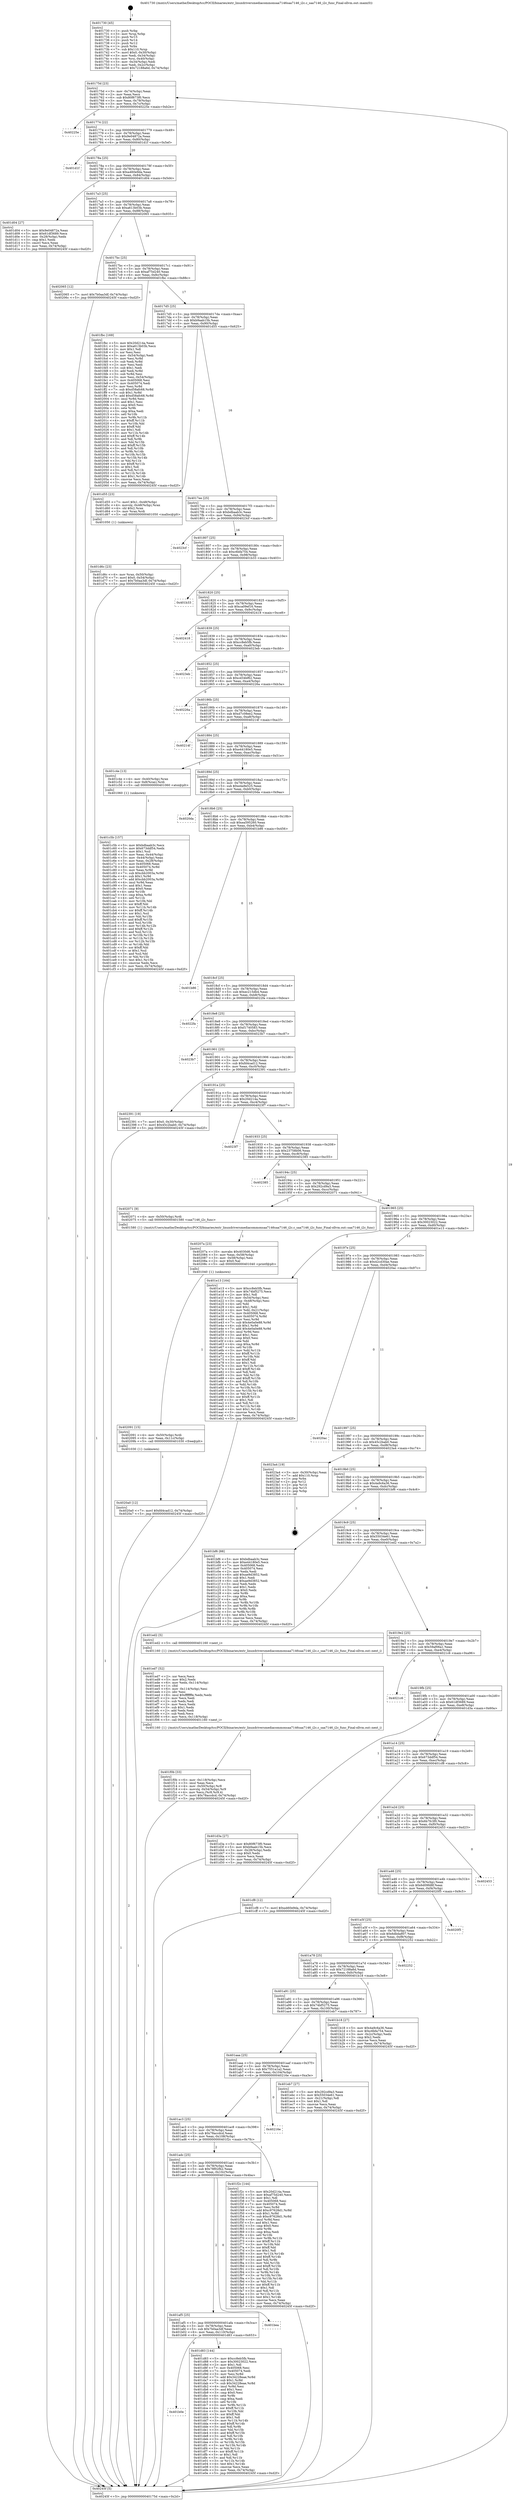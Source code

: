 digraph "0x401730" {
  label = "0x401730 (/mnt/c/Users/mathe/Desktop/tcc/POCII/binaries/extr_linuxdriversmediacommonsaa7146saa7146_i2c.c_saa7146_i2c_func_Final-ollvm.out::main(0))"
  labelloc = "t"
  node[shape=record]

  Entry [label="",width=0.3,height=0.3,shape=circle,fillcolor=black,style=filled]
  "0x40175d" [label="{
     0x40175d [23]\l
     | [instrs]\l
     &nbsp;&nbsp;0x40175d \<+3\>: mov -0x74(%rbp),%eax\l
     &nbsp;&nbsp;0x401760 \<+2\>: mov %eax,%ecx\l
     &nbsp;&nbsp;0x401762 \<+6\>: sub $0x80f673f0,%ecx\l
     &nbsp;&nbsp;0x401768 \<+3\>: mov %eax,-0x78(%rbp)\l
     &nbsp;&nbsp;0x40176b \<+3\>: mov %ecx,-0x7c(%rbp)\l
     &nbsp;&nbsp;0x40176e \<+6\>: je 000000000040225e \<main+0xb2e\>\l
  }"]
  "0x40225e" [label="{
     0x40225e\l
  }", style=dashed]
  "0x401774" [label="{
     0x401774 [22]\l
     | [instrs]\l
     &nbsp;&nbsp;0x401774 \<+5\>: jmp 0000000000401779 \<main+0x49\>\l
     &nbsp;&nbsp;0x401779 \<+3\>: mov -0x78(%rbp),%eax\l
     &nbsp;&nbsp;0x40177c \<+5\>: sub $0x9e04872a,%eax\l
     &nbsp;&nbsp;0x401781 \<+3\>: mov %eax,-0x80(%rbp)\l
     &nbsp;&nbsp;0x401784 \<+6\>: je 0000000000401d1f \<main+0x5ef\>\l
  }"]
  Exit [label="",width=0.3,height=0.3,shape=circle,fillcolor=black,style=filled,peripheries=2]
  "0x401d1f" [label="{
     0x401d1f\l
  }", style=dashed]
  "0x40178a" [label="{
     0x40178a [25]\l
     | [instrs]\l
     &nbsp;&nbsp;0x40178a \<+5\>: jmp 000000000040178f \<main+0x5f\>\l
     &nbsp;&nbsp;0x40178f \<+3\>: mov -0x78(%rbp),%eax\l
     &nbsp;&nbsp;0x401792 \<+5\>: sub $0xa460e9da,%eax\l
     &nbsp;&nbsp;0x401797 \<+6\>: mov %eax,-0x84(%rbp)\l
     &nbsp;&nbsp;0x40179d \<+6\>: je 0000000000401d04 \<main+0x5d4\>\l
  }"]
  "0x4020a0" [label="{
     0x4020a0 [12]\l
     | [instrs]\l
     &nbsp;&nbsp;0x4020a0 \<+7\>: movl $0xfd4cad12,-0x74(%rbp)\l
     &nbsp;&nbsp;0x4020a7 \<+5\>: jmp 000000000040245f \<main+0xd2f\>\l
  }"]
  "0x401d04" [label="{
     0x401d04 [27]\l
     | [instrs]\l
     &nbsp;&nbsp;0x401d04 \<+5\>: mov $0x9e04872a,%eax\l
     &nbsp;&nbsp;0x401d09 \<+5\>: mov $0x61df3689,%ecx\l
     &nbsp;&nbsp;0x401d0e \<+3\>: mov -0x28(%rbp),%edx\l
     &nbsp;&nbsp;0x401d11 \<+3\>: cmp $0x1,%edx\l
     &nbsp;&nbsp;0x401d14 \<+3\>: cmovl %ecx,%eax\l
     &nbsp;&nbsp;0x401d17 \<+3\>: mov %eax,-0x74(%rbp)\l
     &nbsp;&nbsp;0x401d1a \<+5\>: jmp 000000000040245f \<main+0xd2f\>\l
  }"]
  "0x4017a3" [label="{
     0x4017a3 [25]\l
     | [instrs]\l
     &nbsp;&nbsp;0x4017a3 \<+5\>: jmp 00000000004017a8 \<main+0x78\>\l
     &nbsp;&nbsp;0x4017a8 \<+3\>: mov -0x78(%rbp),%eax\l
     &nbsp;&nbsp;0x4017ab \<+5\>: sub $0xa613b03b,%eax\l
     &nbsp;&nbsp;0x4017b0 \<+6\>: mov %eax,-0x88(%rbp)\l
     &nbsp;&nbsp;0x4017b6 \<+6\>: je 0000000000402065 \<main+0x935\>\l
  }"]
  "0x402091" [label="{
     0x402091 [15]\l
     | [instrs]\l
     &nbsp;&nbsp;0x402091 \<+4\>: mov -0x50(%rbp),%rdi\l
     &nbsp;&nbsp;0x402095 \<+6\>: mov %eax,-0x11c(%rbp)\l
     &nbsp;&nbsp;0x40209b \<+5\>: call 0000000000401030 \<free@plt\>\l
     | [calls]\l
     &nbsp;&nbsp;0x401030 \{1\} (unknown)\l
  }"]
  "0x402065" [label="{
     0x402065 [12]\l
     | [instrs]\l
     &nbsp;&nbsp;0x402065 \<+7\>: movl $0x7b0aa3df,-0x74(%rbp)\l
     &nbsp;&nbsp;0x40206c \<+5\>: jmp 000000000040245f \<main+0xd2f\>\l
  }"]
  "0x4017bc" [label="{
     0x4017bc [25]\l
     | [instrs]\l
     &nbsp;&nbsp;0x4017bc \<+5\>: jmp 00000000004017c1 \<main+0x91\>\l
     &nbsp;&nbsp;0x4017c1 \<+3\>: mov -0x78(%rbp),%eax\l
     &nbsp;&nbsp;0x4017c4 \<+5\>: sub $0xaf75d240,%eax\l
     &nbsp;&nbsp;0x4017c9 \<+6\>: mov %eax,-0x8c(%rbp)\l
     &nbsp;&nbsp;0x4017cf \<+6\>: je 0000000000401fbc \<main+0x88c\>\l
  }"]
  "0x40207a" [label="{
     0x40207a [23]\l
     | [instrs]\l
     &nbsp;&nbsp;0x40207a \<+10\>: movabs $0x4030d6,%rdi\l
     &nbsp;&nbsp;0x402084 \<+3\>: mov %eax,-0x58(%rbp)\l
     &nbsp;&nbsp;0x402087 \<+3\>: mov -0x58(%rbp),%esi\l
     &nbsp;&nbsp;0x40208a \<+2\>: mov $0x0,%al\l
     &nbsp;&nbsp;0x40208c \<+5\>: call 0000000000401040 \<printf@plt\>\l
     | [calls]\l
     &nbsp;&nbsp;0x401040 \{1\} (unknown)\l
  }"]
  "0x401fbc" [label="{
     0x401fbc [169]\l
     | [instrs]\l
     &nbsp;&nbsp;0x401fbc \<+5\>: mov $0x20d214a,%eax\l
     &nbsp;&nbsp;0x401fc1 \<+5\>: mov $0xa613b03b,%ecx\l
     &nbsp;&nbsp;0x401fc6 \<+2\>: mov $0x1,%dl\l
     &nbsp;&nbsp;0x401fc8 \<+2\>: xor %esi,%esi\l
     &nbsp;&nbsp;0x401fca \<+3\>: mov -0x54(%rbp),%edi\l
     &nbsp;&nbsp;0x401fcd \<+3\>: mov %esi,%r8d\l
     &nbsp;&nbsp;0x401fd0 \<+3\>: sub %edi,%r8d\l
     &nbsp;&nbsp;0x401fd3 \<+2\>: mov %esi,%edi\l
     &nbsp;&nbsp;0x401fd5 \<+3\>: sub $0x1,%edi\l
     &nbsp;&nbsp;0x401fd8 \<+3\>: add %edi,%r8d\l
     &nbsp;&nbsp;0x401fdb \<+3\>: sub %r8d,%esi\l
     &nbsp;&nbsp;0x401fde \<+3\>: mov %esi,-0x54(%rbp)\l
     &nbsp;&nbsp;0x401fe1 \<+7\>: mov 0x405068,%esi\l
     &nbsp;&nbsp;0x401fe8 \<+7\>: mov 0x405074,%edi\l
     &nbsp;&nbsp;0x401fef \<+3\>: mov %esi,%r8d\l
     &nbsp;&nbsp;0x401ff2 \<+7\>: sub $0xd58afc68,%r8d\l
     &nbsp;&nbsp;0x401ff9 \<+4\>: sub $0x1,%r8d\l
     &nbsp;&nbsp;0x401ffd \<+7\>: add $0xd58afc68,%r8d\l
     &nbsp;&nbsp;0x402004 \<+4\>: imul %r8d,%esi\l
     &nbsp;&nbsp;0x402008 \<+3\>: and $0x1,%esi\l
     &nbsp;&nbsp;0x40200b \<+3\>: cmp $0x0,%esi\l
     &nbsp;&nbsp;0x40200e \<+4\>: sete %r9b\l
     &nbsp;&nbsp;0x402012 \<+3\>: cmp $0xa,%edi\l
     &nbsp;&nbsp;0x402015 \<+4\>: setl %r10b\l
     &nbsp;&nbsp;0x402019 \<+3\>: mov %r9b,%r11b\l
     &nbsp;&nbsp;0x40201c \<+4\>: xor $0xff,%r11b\l
     &nbsp;&nbsp;0x402020 \<+3\>: mov %r10b,%bl\l
     &nbsp;&nbsp;0x402023 \<+3\>: xor $0xff,%bl\l
     &nbsp;&nbsp;0x402026 \<+3\>: xor $0x1,%dl\l
     &nbsp;&nbsp;0x402029 \<+3\>: mov %r11b,%r14b\l
     &nbsp;&nbsp;0x40202c \<+4\>: and $0xff,%r14b\l
     &nbsp;&nbsp;0x402030 \<+3\>: and %dl,%r9b\l
     &nbsp;&nbsp;0x402033 \<+3\>: mov %bl,%r15b\l
     &nbsp;&nbsp;0x402036 \<+4\>: and $0xff,%r15b\l
     &nbsp;&nbsp;0x40203a \<+3\>: and %dl,%r10b\l
     &nbsp;&nbsp;0x40203d \<+3\>: or %r9b,%r14b\l
     &nbsp;&nbsp;0x402040 \<+3\>: or %r10b,%r15b\l
     &nbsp;&nbsp;0x402043 \<+3\>: xor %r15b,%r14b\l
     &nbsp;&nbsp;0x402046 \<+3\>: or %bl,%r11b\l
     &nbsp;&nbsp;0x402049 \<+4\>: xor $0xff,%r11b\l
     &nbsp;&nbsp;0x40204d \<+3\>: or $0x1,%dl\l
     &nbsp;&nbsp;0x402050 \<+3\>: and %dl,%r11b\l
     &nbsp;&nbsp;0x402053 \<+3\>: or %r11b,%r14b\l
     &nbsp;&nbsp;0x402056 \<+4\>: test $0x1,%r14b\l
     &nbsp;&nbsp;0x40205a \<+3\>: cmovne %ecx,%eax\l
     &nbsp;&nbsp;0x40205d \<+3\>: mov %eax,-0x74(%rbp)\l
     &nbsp;&nbsp;0x402060 \<+5\>: jmp 000000000040245f \<main+0xd2f\>\l
  }"]
  "0x4017d5" [label="{
     0x4017d5 [25]\l
     | [instrs]\l
     &nbsp;&nbsp;0x4017d5 \<+5\>: jmp 00000000004017da \<main+0xaa\>\l
     &nbsp;&nbsp;0x4017da \<+3\>: mov -0x78(%rbp),%eax\l
     &nbsp;&nbsp;0x4017dd \<+5\>: sub $0xb9aab15b,%eax\l
     &nbsp;&nbsp;0x4017e2 \<+6\>: mov %eax,-0x90(%rbp)\l
     &nbsp;&nbsp;0x4017e8 \<+6\>: je 0000000000401d55 \<main+0x625\>\l
  }"]
  "0x401f0b" [label="{
     0x401f0b [33]\l
     | [instrs]\l
     &nbsp;&nbsp;0x401f0b \<+6\>: mov -0x118(%rbp),%ecx\l
     &nbsp;&nbsp;0x401f11 \<+3\>: imul %eax,%ecx\l
     &nbsp;&nbsp;0x401f14 \<+4\>: mov -0x50(%rbp),%r8\l
     &nbsp;&nbsp;0x401f18 \<+4\>: movslq -0x54(%rbp),%r9\l
     &nbsp;&nbsp;0x401f1c \<+4\>: mov %ecx,(%r8,%r9,4)\l
     &nbsp;&nbsp;0x401f20 \<+7\>: movl $0x78accdcd,-0x74(%rbp)\l
     &nbsp;&nbsp;0x401f27 \<+5\>: jmp 000000000040245f \<main+0xd2f\>\l
  }"]
  "0x401d55" [label="{
     0x401d55 [23]\l
     | [instrs]\l
     &nbsp;&nbsp;0x401d55 \<+7\>: movl $0x1,-0x48(%rbp)\l
     &nbsp;&nbsp;0x401d5c \<+4\>: movslq -0x48(%rbp),%rax\l
     &nbsp;&nbsp;0x401d60 \<+4\>: shl $0x2,%rax\l
     &nbsp;&nbsp;0x401d64 \<+3\>: mov %rax,%rdi\l
     &nbsp;&nbsp;0x401d67 \<+5\>: call 0000000000401050 \<malloc@plt\>\l
     | [calls]\l
     &nbsp;&nbsp;0x401050 \{1\} (unknown)\l
  }"]
  "0x4017ee" [label="{
     0x4017ee [25]\l
     | [instrs]\l
     &nbsp;&nbsp;0x4017ee \<+5\>: jmp 00000000004017f3 \<main+0xc3\>\l
     &nbsp;&nbsp;0x4017f3 \<+3\>: mov -0x78(%rbp),%eax\l
     &nbsp;&nbsp;0x4017f6 \<+5\>: sub $0xbdbaab3c,%eax\l
     &nbsp;&nbsp;0x4017fb \<+6\>: mov %eax,-0x94(%rbp)\l
     &nbsp;&nbsp;0x401801 \<+6\>: je 00000000004023cf \<main+0xc9f\>\l
  }"]
  "0x401ed7" [label="{
     0x401ed7 [52]\l
     | [instrs]\l
     &nbsp;&nbsp;0x401ed7 \<+2\>: xor %ecx,%ecx\l
     &nbsp;&nbsp;0x401ed9 \<+5\>: mov $0x2,%edx\l
     &nbsp;&nbsp;0x401ede \<+6\>: mov %edx,-0x114(%rbp)\l
     &nbsp;&nbsp;0x401ee4 \<+1\>: cltd\l
     &nbsp;&nbsp;0x401ee5 \<+6\>: mov -0x114(%rbp),%esi\l
     &nbsp;&nbsp;0x401eeb \<+2\>: idiv %esi\l
     &nbsp;&nbsp;0x401eed \<+6\>: imul $0xfffffffe,%edx,%edx\l
     &nbsp;&nbsp;0x401ef3 \<+2\>: mov %ecx,%edi\l
     &nbsp;&nbsp;0x401ef5 \<+2\>: sub %edx,%edi\l
     &nbsp;&nbsp;0x401ef7 \<+2\>: mov %ecx,%edx\l
     &nbsp;&nbsp;0x401ef9 \<+3\>: sub $0x1,%edx\l
     &nbsp;&nbsp;0x401efc \<+2\>: add %edx,%edi\l
     &nbsp;&nbsp;0x401efe \<+2\>: sub %edi,%ecx\l
     &nbsp;&nbsp;0x401f00 \<+6\>: mov %ecx,-0x118(%rbp)\l
     &nbsp;&nbsp;0x401f06 \<+5\>: call 0000000000401160 \<next_i\>\l
     | [calls]\l
     &nbsp;&nbsp;0x401160 \{1\} (/mnt/c/Users/mathe/Desktop/tcc/POCII/binaries/extr_linuxdriversmediacommonsaa7146saa7146_i2c.c_saa7146_i2c_func_Final-ollvm.out::next_i)\l
  }"]
  "0x4023cf" [label="{
     0x4023cf\l
  }", style=dashed]
  "0x401807" [label="{
     0x401807 [25]\l
     | [instrs]\l
     &nbsp;&nbsp;0x401807 \<+5\>: jmp 000000000040180c \<main+0xdc\>\l
     &nbsp;&nbsp;0x40180c \<+3\>: mov -0x78(%rbp),%eax\l
     &nbsp;&nbsp;0x40180f \<+5\>: sub $0xc6bfa754,%eax\l
     &nbsp;&nbsp;0x401814 \<+6\>: mov %eax,-0x98(%rbp)\l
     &nbsp;&nbsp;0x40181a \<+6\>: je 0000000000401b33 \<main+0x403\>\l
  }"]
  "0x401b0e" [label="{
     0x401b0e\l
  }", style=dashed]
  "0x401b33" [label="{
     0x401b33\l
  }", style=dashed]
  "0x401820" [label="{
     0x401820 [25]\l
     | [instrs]\l
     &nbsp;&nbsp;0x401820 \<+5\>: jmp 0000000000401825 \<main+0xf5\>\l
     &nbsp;&nbsp;0x401825 \<+3\>: mov -0x78(%rbp),%eax\l
     &nbsp;&nbsp;0x401828 \<+5\>: sub $0xca09ef16,%eax\l
     &nbsp;&nbsp;0x40182d \<+6\>: mov %eax,-0x9c(%rbp)\l
     &nbsp;&nbsp;0x401833 \<+6\>: je 0000000000402418 \<main+0xce8\>\l
  }"]
  "0x401d83" [label="{
     0x401d83 [144]\l
     | [instrs]\l
     &nbsp;&nbsp;0x401d83 \<+5\>: mov $0xcc8eb5fb,%eax\l
     &nbsp;&nbsp;0x401d88 \<+5\>: mov $0x30023022,%ecx\l
     &nbsp;&nbsp;0x401d8d \<+2\>: mov $0x1,%dl\l
     &nbsp;&nbsp;0x401d8f \<+7\>: mov 0x405068,%esi\l
     &nbsp;&nbsp;0x401d96 \<+7\>: mov 0x405074,%edi\l
     &nbsp;&nbsp;0x401d9d \<+3\>: mov %esi,%r8d\l
     &nbsp;&nbsp;0x401da0 \<+7\>: add $0x34228eae,%r8d\l
     &nbsp;&nbsp;0x401da7 \<+4\>: sub $0x1,%r8d\l
     &nbsp;&nbsp;0x401dab \<+7\>: sub $0x34228eae,%r8d\l
     &nbsp;&nbsp;0x401db2 \<+4\>: imul %r8d,%esi\l
     &nbsp;&nbsp;0x401db6 \<+3\>: and $0x1,%esi\l
     &nbsp;&nbsp;0x401db9 \<+3\>: cmp $0x0,%esi\l
     &nbsp;&nbsp;0x401dbc \<+4\>: sete %r9b\l
     &nbsp;&nbsp;0x401dc0 \<+3\>: cmp $0xa,%edi\l
     &nbsp;&nbsp;0x401dc3 \<+4\>: setl %r10b\l
     &nbsp;&nbsp;0x401dc7 \<+3\>: mov %r9b,%r11b\l
     &nbsp;&nbsp;0x401dca \<+4\>: xor $0xff,%r11b\l
     &nbsp;&nbsp;0x401dce \<+3\>: mov %r10b,%bl\l
     &nbsp;&nbsp;0x401dd1 \<+3\>: xor $0xff,%bl\l
     &nbsp;&nbsp;0x401dd4 \<+3\>: xor $0x1,%dl\l
     &nbsp;&nbsp;0x401dd7 \<+3\>: mov %r11b,%r14b\l
     &nbsp;&nbsp;0x401dda \<+4\>: and $0xff,%r14b\l
     &nbsp;&nbsp;0x401dde \<+3\>: and %dl,%r9b\l
     &nbsp;&nbsp;0x401de1 \<+3\>: mov %bl,%r15b\l
     &nbsp;&nbsp;0x401de4 \<+4\>: and $0xff,%r15b\l
     &nbsp;&nbsp;0x401de8 \<+3\>: and %dl,%r10b\l
     &nbsp;&nbsp;0x401deb \<+3\>: or %r9b,%r14b\l
     &nbsp;&nbsp;0x401dee \<+3\>: or %r10b,%r15b\l
     &nbsp;&nbsp;0x401df1 \<+3\>: xor %r15b,%r14b\l
     &nbsp;&nbsp;0x401df4 \<+3\>: or %bl,%r11b\l
     &nbsp;&nbsp;0x401df7 \<+4\>: xor $0xff,%r11b\l
     &nbsp;&nbsp;0x401dfb \<+3\>: or $0x1,%dl\l
     &nbsp;&nbsp;0x401dfe \<+3\>: and %dl,%r11b\l
     &nbsp;&nbsp;0x401e01 \<+3\>: or %r11b,%r14b\l
     &nbsp;&nbsp;0x401e04 \<+4\>: test $0x1,%r14b\l
     &nbsp;&nbsp;0x401e08 \<+3\>: cmovne %ecx,%eax\l
     &nbsp;&nbsp;0x401e0b \<+3\>: mov %eax,-0x74(%rbp)\l
     &nbsp;&nbsp;0x401e0e \<+5\>: jmp 000000000040245f \<main+0xd2f\>\l
  }"]
  "0x402418" [label="{
     0x402418\l
  }", style=dashed]
  "0x401839" [label="{
     0x401839 [25]\l
     | [instrs]\l
     &nbsp;&nbsp;0x401839 \<+5\>: jmp 000000000040183e \<main+0x10e\>\l
     &nbsp;&nbsp;0x40183e \<+3\>: mov -0x78(%rbp),%eax\l
     &nbsp;&nbsp;0x401841 \<+5\>: sub $0xcc8eb5fb,%eax\l
     &nbsp;&nbsp;0x401846 \<+6\>: mov %eax,-0xa0(%rbp)\l
     &nbsp;&nbsp;0x40184c \<+6\>: je 00000000004023eb \<main+0xcbb\>\l
  }"]
  "0x401af5" [label="{
     0x401af5 [25]\l
     | [instrs]\l
     &nbsp;&nbsp;0x401af5 \<+5\>: jmp 0000000000401afa \<main+0x3ca\>\l
     &nbsp;&nbsp;0x401afa \<+3\>: mov -0x78(%rbp),%eax\l
     &nbsp;&nbsp;0x401afd \<+5\>: sub $0x7b0aa3df,%eax\l
     &nbsp;&nbsp;0x401b02 \<+6\>: mov %eax,-0x110(%rbp)\l
     &nbsp;&nbsp;0x401b08 \<+6\>: je 0000000000401d83 \<main+0x653\>\l
  }"]
  "0x4023eb" [label="{
     0x4023eb\l
  }", style=dashed]
  "0x401852" [label="{
     0x401852 [25]\l
     | [instrs]\l
     &nbsp;&nbsp;0x401852 \<+5\>: jmp 0000000000401857 \<main+0x127\>\l
     &nbsp;&nbsp;0x401857 \<+3\>: mov -0x78(%rbp),%eax\l
     &nbsp;&nbsp;0x40185a \<+5\>: sub $0xcd34bf62,%eax\l
     &nbsp;&nbsp;0x40185f \<+6\>: mov %eax,-0xa4(%rbp)\l
     &nbsp;&nbsp;0x401865 \<+6\>: je 000000000040226a \<main+0xb3a\>\l
  }"]
  "0x401bea" [label="{
     0x401bea\l
  }", style=dashed]
  "0x40226a" [label="{
     0x40226a\l
  }", style=dashed]
  "0x40186b" [label="{
     0x40186b [25]\l
     | [instrs]\l
     &nbsp;&nbsp;0x40186b \<+5\>: jmp 0000000000401870 \<main+0x140\>\l
     &nbsp;&nbsp;0x401870 \<+3\>: mov -0x78(%rbp),%eax\l
     &nbsp;&nbsp;0x401873 \<+5\>: sub $0xd7c08ee2,%eax\l
     &nbsp;&nbsp;0x401878 \<+6\>: mov %eax,-0xa8(%rbp)\l
     &nbsp;&nbsp;0x40187e \<+6\>: je 000000000040214f \<main+0xa1f\>\l
  }"]
  "0x401adc" [label="{
     0x401adc [25]\l
     | [instrs]\l
     &nbsp;&nbsp;0x401adc \<+5\>: jmp 0000000000401ae1 \<main+0x3b1\>\l
     &nbsp;&nbsp;0x401ae1 \<+3\>: mov -0x78(%rbp),%eax\l
     &nbsp;&nbsp;0x401ae4 \<+5\>: sub $0x78f02fb2,%eax\l
     &nbsp;&nbsp;0x401ae9 \<+6\>: mov %eax,-0x10c(%rbp)\l
     &nbsp;&nbsp;0x401aef \<+6\>: je 0000000000401bea \<main+0x4ba\>\l
  }"]
  "0x40214f" [label="{
     0x40214f\l
  }", style=dashed]
  "0x401884" [label="{
     0x401884 [25]\l
     | [instrs]\l
     &nbsp;&nbsp;0x401884 \<+5\>: jmp 0000000000401889 \<main+0x159\>\l
     &nbsp;&nbsp;0x401889 \<+3\>: mov -0x78(%rbp),%eax\l
     &nbsp;&nbsp;0x40188c \<+5\>: sub $0xe44180e5,%eax\l
     &nbsp;&nbsp;0x401891 \<+6\>: mov %eax,-0xac(%rbp)\l
     &nbsp;&nbsp;0x401897 \<+6\>: je 0000000000401c4e \<main+0x51e\>\l
  }"]
  "0x401f2c" [label="{
     0x401f2c [144]\l
     | [instrs]\l
     &nbsp;&nbsp;0x401f2c \<+5\>: mov $0x20d214a,%eax\l
     &nbsp;&nbsp;0x401f31 \<+5\>: mov $0xaf75d240,%ecx\l
     &nbsp;&nbsp;0x401f36 \<+2\>: mov $0x1,%dl\l
     &nbsp;&nbsp;0x401f38 \<+7\>: mov 0x405068,%esi\l
     &nbsp;&nbsp;0x401f3f \<+7\>: mov 0x405074,%edi\l
     &nbsp;&nbsp;0x401f46 \<+3\>: mov %esi,%r8d\l
     &nbsp;&nbsp;0x401f49 \<+7\>: add $0xc97628d1,%r8d\l
     &nbsp;&nbsp;0x401f50 \<+4\>: sub $0x1,%r8d\l
     &nbsp;&nbsp;0x401f54 \<+7\>: sub $0xc97628d1,%r8d\l
     &nbsp;&nbsp;0x401f5b \<+4\>: imul %r8d,%esi\l
     &nbsp;&nbsp;0x401f5f \<+3\>: and $0x1,%esi\l
     &nbsp;&nbsp;0x401f62 \<+3\>: cmp $0x0,%esi\l
     &nbsp;&nbsp;0x401f65 \<+4\>: sete %r9b\l
     &nbsp;&nbsp;0x401f69 \<+3\>: cmp $0xa,%edi\l
     &nbsp;&nbsp;0x401f6c \<+4\>: setl %r10b\l
     &nbsp;&nbsp;0x401f70 \<+3\>: mov %r9b,%r11b\l
     &nbsp;&nbsp;0x401f73 \<+4\>: xor $0xff,%r11b\l
     &nbsp;&nbsp;0x401f77 \<+3\>: mov %r10b,%bl\l
     &nbsp;&nbsp;0x401f7a \<+3\>: xor $0xff,%bl\l
     &nbsp;&nbsp;0x401f7d \<+3\>: xor $0x1,%dl\l
     &nbsp;&nbsp;0x401f80 \<+3\>: mov %r11b,%r14b\l
     &nbsp;&nbsp;0x401f83 \<+4\>: and $0xff,%r14b\l
     &nbsp;&nbsp;0x401f87 \<+3\>: and %dl,%r9b\l
     &nbsp;&nbsp;0x401f8a \<+3\>: mov %bl,%r15b\l
     &nbsp;&nbsp;0x401f8d \<+4\>: and $0xff,%r15b\l
     &nbsp;&nbsp;0x401f91 \<+3\>: and %dl,%r10b\l
     &nbsp;&nbsp;0x401f94 \<+3\>: or %r9b,%r14b\l
     &nbsp;&nbsp;0x401f97 \<+3\>: or %r10b,%r15b\l
     &nbsp;&nbsp;0x401f9a \<+3\>: xor %r15b,%r14b\l
     &nbsp;&nbsp;0x401f9d \<+3\>: or %bl,%r11b\l
     &nbsp;&nbsp;0x401fa0 \<+4\>: xor $0xff,%r11b\l
     &nbsp;&nbsp;0x401fa4 \<+3\>: or $0x1,%dl\l
     &nbsp;&nbsp;0x401fa7 \<+3\>: and %dl,%r11b\l
     &nbsp;&nbsp;0x401faa \<+3\>: or %r11b,%r14b\l
     &nbsp;&nbsp;0x401fad \<+4\>: test $0x1,%r14b\l
     &nbsp;&nbsp;0x401fb1 \<+3\>: cmovne %ecx,%eax\l
     &nbsp;&nbsp;0x401fb4 \<+3\>: mov %eax,-0x74(%rbp)\l
     &nbsp;&nbsp;0x401fb7 \<+5\>: jmp 000000000040245f \<main+0xd2f\>\l
  }"]
  "0x401c4e" [label="{
     0x401c4e [13]\l
     | [instrs]\l
     &nbsp;&nbsp;0x401c4e \<+4\>: mov -0x40(%rbp),%rax\l
     &nbsp;&nbsp;0x401c52 \<+4\>: mov 0x8(%rax),%rdi\l
     &nbsp;&nbsp;0x401c56 \<+5\>: call 0000000000401060 \<atoi@plt\>\l
     | [calls]\l
     &nbsp;&nbsp;0x401060 \{1\} (unknown)\l
  }"]
  "0x40189d" [label="{
     0x40189d [25]\l
     | [instrs]\l
     &nbsp;&nbsp;0x40189d \<+5\>: jmp 00000000004018a2 \<main+0x172\>\l
     &nbsp;&nbsp;0x4018a2 \<+3\>: mov -0x78(%rbp),%eax\l
     &nbsp;&nbsp;0x4018a5 \<+5\>: sub $0xe4a9e525,%eax\l
     &nbsp;&nbsp;0x4018aa \<+6\>: mov %eax,-0xb0(%rbp)\l
     &nbsp;&nbsp;0x4018b0 \<+6\>: je 00000000004020da \<main+0x9aa\>\l
  }"]
  "0x401ac3" [label="{
     0x401ac3 [25]\l
     | [instrs]\l
     &nbsp;&nbsp;0x401ac3 \<+5\>: jmp 0000000000401ac8 \<main+0x398\>\l
     &nbsp;&nbsp;0x401ac8 \<+3\>: mov -0x78(%rbp),%eax\l
     &nbsp;&nbsp;0x401acb \<+5\>: sub $0x78accdcd,%eax\l
     &nbsp;&nbsp;0x401ad0 \<+6\>: mov %eax,-0x108(%rbp)\l
     &nbsp;&nbsp;0x401ad6 \<+6\>: je 0000000000401f2c \<main+0x7fc\>\l
  }"]
  "0x4020da" [label="{
     0x4020da\l
  }", style=dashed]
  "0x4018b6" [label="{
     0x4018b6 [25]\l
     | [instrs]\l
     &nbsp;&nbsp;0x4018b6 \<+5\>: jmp 00000000004018bb \<main+0x18b\>\l
     &nbsp;&nbsp;0x4018bb \<+3\>: mov -0x78(%rbp),%eax\l
     &nbsp;&nbsp;0x4018be \<+5\>: sub $0xea595260,%eax\l
     &nbsp;&nbsp;0x4018c3 \<+6\>: mov %eax,-0xb4(%rbp)\l
     &nbsp;&nbsp;0x4018c9 \<+6\>: je 0000000000401b86 \<main+0x456\>\l
  }"]
  "0x40216e" [label="{
     0x40216e\l
  }", style=dashed]
  "0x401b86" [label="{
     0x401b86\l
  }", style=dashed]
  "0x4018cf" [label="{
     0x4018cf [25]\l
     | [instrs]\l
     &nbsp;&nbsp;0x4018cf \<+5\>: jmp 00000000004018d4 \<main+0x1a4\>\l
     &nbsp;&nbsp;0x4018d4 \<+3\>: mov -0x78(%rbp),%eax\l
     &nbsp;&nbsp;0x4018d7 \<+5\>: sub $0xec215db4,%eax\l
     &nbsp;&nbsp;0x4018dc \<+6\>: mov %eax,-0xb8(%rbp)\l
     &nbsp;&nbsp;0x4018e2 \<+6\>: je 00000000004022fa \<main+0xbca\>\l
  }"]
  "0x401aaa" [label="{
     0x401aaa [25]\l
     | [instrs]\l
     &nbsp;&nbsp;0x401aaa \<+5\>: jmp 0000000000401aaf \<main+0x37f\>\l
     &nbsp;&nbsp;0x401aaf \<+3\>: mov -0x78(%rbp),%eax\l
     &nbsp;&nbsp;0x401ab2 \<+5\>: sub $0x7551a1a2,%eax\l
     &nbsp;&nbsp;0x401ab7 \<+6\>: mov %eax,-0x104(%rbp)\l
     &nbsp;&nbsp;0x401abd \<+6\>: je 000000000040216e \<main+0xa3e\>\l
  }"]
  "0x4022fa" [label="{
     0x4022fa\l
  }", style=dashed]
  "0x4018e8" [label="{
     0x4018e8 [25]\l
     | [instrs]\l
     &nbsp;&nbsp;0x4018e8 \<+5\>: jmp 00000000004018ed \<main+0x1bd\>\l
     &nbsp;&nbsp;0x4018ed \<+3\>: mov -0x78(%rbp),%eax\l
     &nbsp;&nbsp;0x4018f0 \<+5\>: sub $0xf1740583,%eax\l
     &nbsp;&nbsp;0x4018f5 \<+6\>: mov %eax,-0xbc(%rbp)\l
     &nbsp;&nbsp;0x4018fb \<+6\>: je 00000000004023b7 \<main+0xc87\>\l
  }"]
  "0x401eb7" [label="{
     0x401eb7 [27]\l
     | [instrs]\l
     &nbsp;&nbsp;0x401eb7 \<+5\>: mov $0x292cd9a3,%eax\l
     &nbsp;&nbsp;0x401ebc \<+5\>: mov $0x55034e61,%ecx\l
     &nbsp;&nbsp;0x401ec1 \<+3\>: mov -0x21(%rbp),%dl\l
     &nbsp;&nbsp;0x401ec4 \<+3\>: test $0x1,%dl\l
     &nbsp;&nbsp;0x401ec7 \<+3\>: cmovne %ecx,%eax\l
     &nbsp;&nbsp;0x401eca \<+3\>: mov %eax,-0x74(%rbp)\l
     &nbsp;&nbsp;0x401ecd \<+5\>: jmp 000000000040245f \<main+0xd2f\>\l
  }"]
  "0x4023b7" [label="{
     0x4023b7\l
  }", style=dashed]
  "0x401901" [label="{
     0x401901 [25]\l
     | [instrs]\l
     &nbsp;&nbsp;0x401901 \<+5\>: jmp 0000000000401906 \<main+0x1d6\>\l
     &nbsp;&nbsp;0x401906 \<+3\>: mov -0x78(%rbp),%eax\l
     &nbsp;&nbsp;0x401909 \<+5\>: sub $0xfd4cad12,%eax\l
     &nbsp;&nbsp;0x40190e \<+6\>: mov %eax,-0xc0(%rbp)\l
     &nbsp;&nbsp;0x401914 \<+6\>: je 0000000000402391 \<main+0xc61\>\l
  }"]
  "0x401d6c" [label="{
     0x401d6c [23]\l
     | [instrs]\l
     &nbsp;&nbsp;0x401d6c \<+4\>: mov %rax,-0x50(%rbp)\l
     &nbsp;&nbsp;0x401d70 \<+7\>: movl $0x0,-0x54(%rbp)\l
     &nbsp;&nbsp;0x401d77 \<+7\>: movl $0x7b0aa3df,-0x74(%rbp)\l
     &nbsp;&nbsp;0x401d7e \<+5\>: jmp 000000000040245f \<main+0xd2f\>\l
  }"]
  "0x402391" [label="{
     0x402391 [19]\l
     | [instrs]\l
     &nbsp;&nbsp;0x402391 \<+7\>: movl $0x0,-0x30(%rbp)\l
     &nbsp;&nbsp;0x402398 \<+7\>: movl $0x45c2bab0,-0x74(%rbp)\l
     &nbsp;&nbsp;0x40239f \<+5\>: jmp 000000000040245f \<main+0xd2f\>\l
  }"]
  "0x40191a" [label="{
     0x40191a [25]\l
     | [instrs]\l
     &nbsp;&nbsp;0x40191a \<+5\>: jmp 000000000040191f \<main+0x1ef\>\l
     &nbsp;&nbsp;0x40191f \<+3\>: mov -0x78(%rbp),%eax\l
     &nbsp;&nbsp;0x401922 \<+5\>: sub $0x20d214a,%eax\l
     &nbsp;&nbsp;0x401927 \<+6\>: mov %eax,-0xc4(%rbp)\l
     &nbsp;&nbsp;0x40192d \<+6\>: je 00000000004023f7 \<main+0xcc7\>\l
  }"]
  "0x401c5b" [label="{
     0x401c5b [157]\l
     | [instrs]\l
     &nbsp;&nbsp;0x401c5b \<+5\>: mov $0xbdbaab3c,%ecx\l
     &nbsp;&nbsp;0x401c60 \<+5\>: mov $0x673ddf54,%edx\l
     &nbsp;&nbsp;0x401c65 \<+3\>: mov $0x1,%sil\l
     &nbsp;&nbsp;0x401c68 \<+3\>: mov %eax,-0x44(%rbp)\l
     &nbsp;&nbsp;0x401c6b \<+3\>: mov -0x44(%rbp),%eax\l
     &nbsp;&nbsp;0x401c6e \<+3\>: mov %eax,-0x28(%rbp)\l
     &nbsp;&nbsp;0x401c71 \<+7\>: mov 0x405068,%eax\l
     &nbsp;&nbsp;0x401c78 \<+8\>: mov 0x405074,%r8d\l
     &nbsp;&nbsp;0x401c80 \<+3\>: mov %eax,%r9d\l
     &nbsp;&nbsp;0x401c83 \<+7\>: sub $0xcbb2003a,%r9d\l
     &nbsp;&nbsp;0x401c8a \<+4\>: sub $0x1,%r9d\l
     &nbsp;&nbsp;0x401c8e \<+7\>: add $0xcbb2003a,%r9d\l
     &nbsp;&nbsp;0x401c95 \<+4\>: imul %r9d,%eax\l
     &nbsp;&nbsp;0x401c99 \<+3\>: and $0x1,%eax\l
     &nbsp;&nbsp;0x401c9c \<+3\>: cmp $0x0,%eax\l
     &nbsp;&nbsp;0x401c9f \<+4\>: sete %r10b\l
     &nbsp;&nbsp;0x401ca3 \<+4\>: cmp $0xa,%r8d\l
     &nbsp;&nbsp;0x401ca7 \<+4\>: setl %r11b\l
     &nbsp;&nbsp;0x401cab \<+3\>: mov %r10b,%bl\l
     &nbsp;&nbsp;0x401cae \<+3\>: xor $0xff,%bl\l
     &nbsp;&nbsp;0x401cb1 \<+3\>: mov %r11b,%r14b\l
     &nbsp;&nbsp;0x401cb4 \<+4\>: xor $0xff,%r14b\l
     &nbsp;&nbsp;0x401cb8 \<+4\>: xor $0x1,%sil\l
     &nbsp;&nbsp;0x401cbc \<+3\>: mov %bl,%r15b\l
     &nbsp;&nbsp;0x401cbf \<+4\>: and $0xff,%r15b\l
     &nbsp;&nbsp;0x401cc3 \<+3\>: and %sil,%r10b\l
     &nbsp;&nbsp;0x401cc6 \<+3\>: mov %r14b,%r12b\l
     &nbsp;&nbsp;0x401cc9 \<+4\>: and $0xff,%r12b\l
     &nbsp;&nbsp;0x401ccd \<+3\>: and %sil,%r11b\l
     &nbsp;&nbsp;0x401cd0 \<+3\>: or %r10b,%r15b\l
     &nbsp;&nbsp;0x401cd3 \<+3\>: or %r11b,%r12b\l
     &nbsp;&nbsp;0x401cd6 \<+3\>: xor %r12b,%r15b\l
     &nbsp;&nbsp;0x401cd9 \<+3\>: or %r14b,%bl\l
     &nbsp;&nbsp;0x401cdc \<+3\>: xor $0xff,%bl\l
     &nbsp;&nbsp;0x401cdf \<+4\>: or $0x1,%sil\l
     &nbsp;&nbsp;0x401ce3 \<+3\>: and %sil,%bl\l
     &nbsp;&nbsp;0x401ce6 \<+3\>: or %bl,%r15b\l
     &nbsp;&nbsp;0x401ce9 \<+4\>: test $0x1,%r15b\l
     &nbsp;&nbsp;0x401ced \<+3\>: cmovne %edx,%ecx\l
     &nbsp;&nbsp;0x401cf0 \<+3\>: mov %ecx,-0x74(%rbp)\l
     &nbsp;&nbsp;0x401cf3 \<+5\>: jmp 000000000040245f \<main+0xd2f\>\l
  }"]
  "0x4023f7" [label="{
     0x4023f7\l
  }", style=dashed]
  "0x401933" [label="{
     0x401933 [25]\l
     | [instrs]\l
     &nbsp;&nbsp;0x401933 \<+5\>: jmp 0000000000401938 \<main+0x208\>\l
     &nbsp;&nbsp;0x401938 \<+3\>: mov -0x78(%rbp),%eax\l
     &nbsp;&nbsp;0x40193b \<+5\>: sub $0x23758b06,%eax\l
     &nbsp;&nbsp;0x401940 \<+6\>: mov %eax,-0xc8(%rbp)\l
     &nbsp;&nbsp;0x401946 \<+6\>: je 0000000000402385 \<main+0xc55\>\l
  }"]
  "0x401730" [label="{
     0x401730 [45]\l
     | [instrs]\l
     &nbsp;&nbsp;0x401730 \<+1\>: push %rbp\l
     &nbsp;&nbsp;0x401731 \<+3\>: mov %rsp,%rbp\l
     &nbsp;&nbsp;0x401734 \<+2\>: push %r15\l
     &nbsp;&nbsp;0x401736 \<+2\>: push %r14\l
     &nbsp;&nbsp;0x401738 \<+2\>: push %r12\l
     &nbsp;&nbsp;0x40173a \<+1\>: push %rbx\l
     &nbsp;&nbsp;0x40173b \<+7\>: sub $0x110,%rsp\l
     &nbsp;&nbsp;0x401742 \<+7\>: movl $0x0,-0x30(%rbp)\l
     &nbsp;&nbsp;0x401749 \<+3\>: mov %edi,-0x34(%rbp)\l
     &nbsp;&nbsp;0x40174c \<+4\>: mov %rsi,-0x40(%rbp)\l
     &nbsp;&nbsp;0x401750 \<+3\>: mov -0x34(%rbp),%edi\l
     &nbsp;&nbsp;0x401753 \<+3\>: mov %edi,-0x2c(%rbp)\l
     &nbsp;&nbsp;0x401756 \<+7\>: movl $0x72188a6d,-0x74(%rbp)\l
  }"]
  "0x402385" [label="{
     0x402385\l
  }", style=dashed]
  "0x40194c" [label="{
     0x40194c [25]\l
     | [instrs]\l
     &nbsp;&nbsp;0x40194c \<+5\>: jmp 0000000000401951 \<main+0x221\>\l
     &nbsp;&nbsp;0x401951 \<+3\>: mov -0x78(%rbp),%eax\l
     &nbsp;&nbsp;0x401954 \<+5\>: sub $0x292cd9a3,%eax\l
     &nbsp;&nbsp;0x401959 \<+6\>: mov %eax,-0xcc(%rbp)\l
     &nbsp;&nbsp;0x40195f \<+6\>: je 0000000000402071 \<main+0x941\>\l
  }"]
  "0x40245f" [label="{
     0x40245f [5]\l
     | [instrs]\l
     &nbsp;&nbsp;0x40245f \<+5\>: jmp 000000000040175d \<main+0x2d\>\l
  }"]
  "0x402071" [label="{
     0x402071 [9]\l
     | [instrs]\l
     &nbsp;&nbsp;0x402071 \<+4\>: mov -0x50(%rbp),%rdi\l
     &nbsp;&nbsp;0x402075 \<+5\>: call 0000000000401580 \<saa7146_i2c_func\>\l
     | [calls]\l
     &nbsp;&nbsp;0x401580 \{1\} (/mnt/c/Users/mathe/Desktop/tcc/POCII/binaries/extr_linuxdriversmediacommonsaa7146saa7146_i2c.c_saa7146_i2c_func_Final-ollvm.out::saa7146_i2c_func)\l
  }"]
  "0x401965" [label="{
     0x401965 [25]\l
     | [instrs]\l
     &nbsp;&nbsp;0x401965 \<+5\>: jmp 000000000040196a \<main+0x23a\>\l
     &nbsp;&nbsp;0x40196a \<+3\>: mov -0x78(%rbp),%eax\l
     &nbsp;&nbsp;0x40196d \<+5\>: sub $0x30023022,%eax\l
     &nbsp;&nbsp;0x401972 \<+6\>: mov %eax,-0xd0(%rbp)\l
     &nbsp;&nbsp;0x401978 \<+6\>: je 0000000000401e13 \<main+0x6e3\>\l
  }"]
  "0x401a91" [label="{
     0x401a91 [25]\l
     | [instrs]\l
     &nbsp;&nbsp;0x401a91 \<+5\>: jmp 0000000000401a96 \<main+0x366\>\l
     &nbsp;&nbsp;0x401a96 \<+3\>: mov -0x78(%rbp),%eax\l
     &nbsp;&nbsp;0x401a99 \<+5\>: sub $0x74bf5275,%eax\l
     &nbsp;&nbsp;0x401a9e \<+6\>: mov %eax,-0x100(%rbp)\l
     &nbsp;&nbsp;0x401aa4 \<+6\>: je 0000000000401eb7 \<main+0x787\>\l
  }"]
  "0x401e13" [label="{
     0x401e13 [164]\l
     | [instrs]\l
     &nbsp;&nbsp;0x401e13 \<+5\>: mov $0xcc8eb5fb,%eax\l
     &nbsp;&nbsp;0x401e18 \<+5\>: mov $0x74bf5275,%ecx\l
     &nbsp;&nbsp;0x401e1d \<+2\>: mov $0x1,%dl\l
     &nbsp;&nbsp;0x401e1f \<+3\>: mov -0x54(%rbp),%esi\l
     &nbsp;&nbsp;0x401e22 \<+3\>: cmp -0x48(%rbp),%esi\l
     &nbsp;&nbsp;0x401e25 \<+4\>: setl %dil\l
     &nbsp;&nbsp;0x401e29 \<+4\>: and $0x1,%dil\l
     &nbsp;&nbsp;0x401e2d \<+4\>: mov %dil,-0x21(%rbp)\l
     &nbsp;&nbsp;0x401e31 \<+7\>: mov 0x405068,%esi\l
     &nbsp;&nbsp;0x401e38 \<+8\>: mov 0x405074,%r8d\l
     &nbsp;&nbsp;0x401e40 \<+3\>: mov %esi,%r9d\l
     &nbsp;&nbsp;0x401e43 \<+7\>: sub $0x4e0a0e88,%r9d\l
     &nbsp;&nbsp;0x401e4a \<+4\>: sub $0x1,%r9d\l
     &nbsp;&nbsp;0x401e4e \<+7\>: add $0x4e0a0e88,%r9d\l
     &nbsp;&nbsp;0x401e55 \<+4\>: imul %r9d,%esi\l
     &nbsp;&nbsp;0x401e59 \<+3\>: and $0x1,%esi\l
     &nbsp;&nbsp;0x401e5c \<+3\>: cmp $0x0,%esi\l
     &nbsp;&nbsp;0x401e5f \<+4\>: sete %dil\l
     &nbsp;&nbsp;0x401e63 \<+4\>: cmp $0xa,%r8d\l
     &nbsp;&nbsp;0x401e67 \<+4\>: setl %r10b\l
     &nbsp;&nbsp;0x401e6b \<+3\>: mov %dil,%r11b\l
     &nbsp;&nbsp;0x401e6e \<+4\>: xor $0xff,%r11b\l
     &nbsp;&nbsp;0x401e72 \<+3\>: mov %r10b,%bl\l
     &nbsp;&nbsp;0x401e75 \<+3\>: xor $0xff,%bl\l
     &nbsp;&nbsp;0x401e78 \<+3\>: xor $0x1,%dl\l
     &nbsp;&nbsp;0x401e7b \<+3\>: mov %r11b,%r14b\l
     &nbsp;&nbsp;0x401e7e \<+4\>: and $0xff,%r14b\l
     &nbsp;&nbsp;0x401e82 \<+3\>: and %dl,%dil\l
     &nbsp;&nbsp;0x401e85 \<+3\>: mov %bl,%r15b\l
     &nbsp;&nbsp;0x401e88 \<+4\>: and $0xff,%r15b\l
     &nbsp;&nbsp;0x401e8c \<+3\>: and %dl,%r10b\l
     &nbsp;&nbsp;0x401e8f \<+3\>: or %dil,%r14b\l
     &nbsp;&nbsp;0x401e92 \<+3\>: or %r10b,%r15b\l
     &nbsp;&nbsp;0x401e95 \<+3\>: xor %r15b,%r14b\l
     &nbsp;&nbsp;0x401e98 \<+3\>: or %bl,%r11b\l
     &nbsp;&nbsp;0x401e9b \<+4\>: xor $0xff,%r11b\l
     &nbsp;&nbsp;0x401e9f \<+3\>: or $0x1,%dl\l
     &nbsp;&nbsp;0x401ea2 \<+3\>: and %dl,%r11b\l
     &nbsp;&nbsp;0x401ea5 \<+3\>: or %r11b,%r14b\l
     &nbsp;&nbsp;0x401ea8 \<+4\>: test $0x1,%r14b\l
     &nbsp;&nbsp;0x401eac \<+3\>: cmovne %ecx,%eax\l
     &nbsp;&nbsp;0x401eaf \<+3\>: mov %eax,-0x74(%rbp)\l
     &nbsp;&nbsp;0x401eb2 \<+5\>: jmp 000000000040245f \<main+0xd2f\>\l
  }"]
  "0x40197e" [label="{
     0x40197e [25]\l
     | [instrs]\l
     &nbsp;&nbsp;0x40197e \<+5\>: jmp 0000000000401983 \<main+0x253\>\l
     &nbsp;&nbsp;0x401983 \<+3\>: mov -0x78(%rbp),%eax\l
     &nbsp;&nbsp;0x401986 \<+5\>: sub $0x42cd30ae,%eax\l
     &nbsp;&nbsp;0x40198b \<+6\>: mov %eax,-0xd4(%rbp)\l
     &nbsp;&nbsp;0x401991 \<+6\>: je 00000000004020ac \<main+0x97c\>\l
  }"]
  "0x401b18" [label="{
     0x401b18 [27]\l
     | [instrs]\l
     &nbsp;&nbsp;0x401b18 \<+5\>: mov $0x4a9c6a36,%eax\l
     &nbsp;&nbsp;0x401b1d \<+5\>: mov $0xc6bfa754,%ecx\l
     &nbsp;&nbsp;0x401b22 \<+3\>: mov -0x2c(%rbp),%edx\l
     &nbsp;&nbsp;0x401b25 \<+3\>: cmp $0x2,%edx\l
     &nbsp;&nbsp;0x401b28 \<+3\>: cmovne %ecx,%eax\l
     &nbsp;&nbsp;0x401b2b \<+3\>: mov %eax,-0x74(%rbp)\l
     &nbsp;&nbsp;0x401b2e \<+5\>: jmp 000000000040245f \<main+0xd2f\>\l
  }"]
  "0x4020ac" [label="{
     0x4020ac\l
  }", style=dashed]
  "0x401997" [label="{
     0x401997 [25]\l
     | [instrs]\l
     &nbsp;&nbsp;0x401997 \<+5\>: jmp 000000000040199c \<main+0x26c\>\l
     &nbsp;&nbsp;0x40199c \<+3\>: mov -0x78(%rbp),%eax\l
     &nbsp;&nbsp;0x40199f \<+5\>: sub $0x45c2bab0,%eax\l
     &nbsp;&nbsp;0x4019a4 \<+6\>: mov %eax,-0xd8(%rbp)\l
     &nbsp;&nbsp;0x4019aa \<+6\>: je 00000000004023a4 \<main+0xc74\>\l
  }"]
  "0x401a78" [label="{
     0x401a78 [25]\l
     | [instrs]\l
     &nbsp;&nbsp;0x401a78 \<+5\>: jmp 0000000000401a7d \<main+0x34d\>\l
     &nbsp;&nbsp;0x401a7d \<+3\>: mov -0x78(%rbp),%eax\l
     &nbsp;&nbsp;0x401a80 \<+5\>: sub $0x72188a6d,%eax\l
     &nbsp;&nbsp;0x401a85 \<+6\>: mov %eax,-0xfc(%rbp)\l
     &nbsp;&nbsp;0x401a8b \<+6\>: je 0000000000401b18 \<main+0x3e8\>\l
  }"]
  "0x4023a4" [label="{
     0x4023a4 [19]\l
     | [instrs]\l
     &nbsp;&nbsp;0x4023a4 \<+3\>: mov -0x30(%rbp),%eax\l
     &nbsp;&nbsp;0x4023a7 \<+7\>: add $0x110,%rsp\l
     &nbsp;&nbsp;0x4023ae \<+1\>: pop %rbx\l
     &nbsp;&nbsp;0x4023af \<+2\>: pop %r12\l
     &nbsp;&nbsp;0x4023b1 \<+2\>: pop %r14\l
     &nbsp;&nbsp;0x4023b3 \<+2\>: pop %r15\l
     &nbsp;&nbsp;0x4023b5 \<+1\>: pop %rbp\l
     &nbsp;&nbsp;0x4023b6 \<+1\>: ret\l
  }"]
  "0x4019b0" [label="{
     0x4019b0 [25]\l
     | [instrs]\l
     &nbsp;&nbsp;0x4019b0 \<+5\>: jmp 00000000004019b5 \<main+0x285\>\l
     &nbsp;&nbsp;0x4019b5 \<+3\>: mov -0x78(%rbp),%eax\l
     &nbsp;&nbsp;0x4019b8 \<+5\>: sub $0x4a9c6a36,%eax\l
     &nbsp;&nbsp;0x4019bd \<+6\>: mov %eax,-0xdc(%rbp)\l
     &nbsp;&nbsp;0x4019c3 \<+6\>: je 0000000000401bf6 \<main+0x4c6\>\l
  }"]
  "0x402252" [label="{
     0x402252\l
  }", style=dashed]
  "0x401bf6" [label="{
     0x401bf6 [88]\l
     | [instrs]\l
     &nbsp;&nbsp;0x401bf6 \<+5\>: mov $0xbdbaab3c,%eax\l
     &nbsp;&nbsp;0x401bfb \<+5\>: mov $0xe44180e5,%ecx\l
     &nbsp;&nbsp;0x401c00 \<+7\>: mov 0x405068,%edx\l
     &nbsp;&nbsp;0x401c07 \<+7\>: mov 0x405074,%esi\l
     &nbsp;&nbsp;0x401c0e \<+2\>: mov %edx,%edi\l
     &nbsp;&nbsp;0x401c10 \<+6\>: add $0xae9d3852,%edi\l
     &nbsp;&nbsp;0x401c16 \<+3\>: sub $0x1,%edi\l
     &nbsp;&nbsp;0x401c19 \<+6\>: sub $0xae9d3852,%edi\l
     &nbsp;&nbsp;0x401c1f \<+3\>: imul %edi,%edx\l
     &nbsp;&nbsp;0x401c22 \<+3\>: and $0x1,%edx\l
     &nbsp;&nbsp;0x401c25 \<+3\>: cmp $0x0,%edx\l
     &nbsp;&nbsp;0x401c28 \<+4\>: sete %r8b\l
     &nbsp;&nbsp;0x401c2c \<+3\>: cmp $0xa,%esi\l
     &nbsp;&nbsp;0x401c2f \<+4\>: setl %r9b\l
     &nbsp;&nbsp;0x401c33 \<+3\>: mov %r8b,%r10b\l
     &nbsp;&nbsp;0x401c36 \<+3\>: and %r9b,%r10b\l
     &nbsp;&nbsp;0x401c39 \<+3\>: xor %r9b,%r8b\l
     &nbsp;&nbsp;0x401c3c \<+3\>: or %r8b,%r10b\l
     &nbsp;&nbsp;0x401c3f \<+4\>: test $0x1,%r10b\l
     &nbsp;&nbsp;0x401c43 \<+3\>: cmovne %ecx,%eax\l
     &nbsp;&nbsp;0x401c46 \<+3\>: mov %eax,-0x74(%rbp)\l
     &nbsp;&nbsp;0x401c49 \<+5\>: jmp 000000000040245f \<main+0xd2f\>\l
  }"]
  "0x4019c9" [label="{
     0x4019c9 [25]\l
     | [instrs]\l
     &nbsp;&nbsp;0x4019c9 \<+5\>: jmp 00000000004019ce \<main+0x29e\>\l
     &nbsp;&nbsp;0x4019ce \<+3\>: mov -0x78(%rbp),%eax\l
     &nbsp;&nbsp;0x4019d1 \<+5\>: sub $0x55034e61,%eax\l
     &nbsp;&nbsp;0x4019d6 \<+6\>: mov %eax,-0xe0(%rbp)\l
     &nbsp;&nbsp;0x4019dc \<+6\>: je 0000000000401ed2 \<main+0x7a2\>\l
  }"]
  "0x401a5f" [label="{
     0x401a5f [25]\l
     | [instrs]\l
     &nbsp;&nbsp;0x401a5f \<+5\>: jmp 0000000000401a64 \<main+0x334\>\l
     &nbsp;&nbsp;0x401a64 \<+3\>: mov -0x78(%rbp),%eax\l
     &nbsp;&nbsp;0x401a67 \<+5\>: sub $0x6dbda807,%eax\l
     &nbsp;&nbsp;0x401a6c \<+6\>: mov %eax,-0xf8(%rbp)\l
     &nbsp;&nbsp;0x401a72 \<+6\>: je 0000000000402252 \<main+0xb22\>\l
  }"]
  "0x401ed2" [label="{
     0x401ed2 [5]\l
     | [instrs]\l
     &nbsp;&nbsp;0x401ed2 \<+5\>: call 0000000000401160 \<next_i\>\l
     | [calls]\l
     &nbsp;&nbsp;0x401160 \{1\} (/mnt/c/Users/mathe/Desktop/tcc/POCII/binaries/extr_linuxdriversmediacommonsaa7146saa7146_i2c.c_saa7146_i2c_func_Final-ollvm.out::next_i)\l
  }"]
  "0x4019e2" [label="{
     0x4019e2 [25]\l
     | [instrs]\l
     &nbsp;&nbsp;0x4019e2 \<+5\>: jmp 00000000004019e7 \<main+0x2b7\>\l
     &nbsp;&nbsp;0x4019e7 \<+3\>: mov -0x78(%rbp),%eax\l
     &nbsp;&nbsp;0x4019ea \<+5\>: sub $0x59af06a1,%eax\l
     &nbsp;&nbsp;0x4019ef \<+6\>: mov %eax,-0xe4(%rbp)\l
     &nbsp;&nbsp;0x4019f5 \<+6\>: je 00000000004021c6 \<main+0xa96\>\l
  }"]
  "0x4020f5" [label="{
     0x4020f5\l
  }", style=dashed]
  "0x4021c6" [label="{
     0x4021c6\l
  }", style=dashed]
  "0x4019fb" [label="{
     0x4019fb [25]\l
     | [instrs]\l
     &nbsp;&nbsp;0x4019fb \<+5\>: jmp 0000000000401a00 \<main+0x2d0\>\l
     &nbsp;&nbsp;0x401a00 \<+3\>: mov -0x78(%rbp),%eax\l
     &nbsp;&nbsp;0x401a03 \<+5\>: sub $0x61df3689,%eax\l
     &nbsp;&nbsp;0x401a08 \<+6\>: mov %eax,-0xe8(%rbp)\l
     &nbsp;&nbsp;0x401a0e \<+6\>: je 0000000000401d3a \<main+0x60a\>\l
  }"]
  "0x401a46" [label="{
     0x401a46 [25]\l
     | [instrs]\l
     &nbsp;&nbsp;0x401a46 \<+5\>: jmp 0000000000401a4b \<main+0x31b\>\l
     &nbsp;&nbsp;0x401a4b \<+3\>: mov -0x78(%rbp),%eax\l
     &nbsp;&nbsp;0x401a4e \<+5\>: sub $0x6d09fd8f,%eax\l
     &nbsp;&nbsp;0x401a53 \<+6\>: mov %eax,-0xf4(%rbp)\l
     &nbsp;&nbsp;0x401a59 \<+6\>: je 00000000004020f5 \<main+0x9c5\>\l
  }"]
  "0x401d3a" [label="{
     0x401d3a [27]\l
     | [instrs]\l
     &nbsp;&nbsp;0x401d3a \<+5\>: mov $0x80f673f0,%eax\l
     &nbsp;&nbsp;0x401d3f \<+5\>: mov $0xb9aab15b,%ecx\l
     &nbsp;&nbsp;0x401d44 \<+3\>: mov -0x28(%rbp),%edx\l
     &nbsp;&nbsp;0x401d47 \<+3\>: cmp $0x0,%edx\l
     &nbsp;&nbsp;0x401d4a \<+3\>: cmove %ecx,%eax\l
     &nbsp;&nbsp;0x401d4d \<+3\>: mov %eax,-0x74(%rbp)\l
     &nbsp;&nbsp;0x401d50 \<+5\>: jmp 000000000040245f \<main+0xd2f\>\l
  }"]
  "0x401a14" [label="{
     0x401a14 [25]\l
     | [instrs]\l
     &nbsp;&nbsp;0x401a14 \<+5\>: jmp 0000000000401a19 \<main+0x2e9\>\l
     &nbsp;&nbsp;0x401a19 \<+3\>: mov -0x78(%rbp),%eax\l
     &nbsp;&nbsp;0x401a1c \<+5\>: sub $0x673ddf54,%eax\l
     &nbsp;&nbsp;0x401a21 \<+6\>: mov %eax,-0xec(%rbp)\l
     &nbsp;&nbsp;0x401a27 \<+6\>: je 0000000000401cf8 \<main+0x5c8\>\l
  }"]
  "0x402453" [label="{
     0x402453\l
  }", style=dashed]
  "0x401cf8" [label="{
     0x401cf8 [12]\l
     | [instrs]\l
     &nbsp;&nbsp;0x401cf8 \<+7\>: movl $0xa460e9da,-0x74(%rbp)\l
     &nbsp;&nbsp;0x401cff \<+5\>: jmp 000000000040245f \<main+0xd2f\>\l
  }"]
  "0x401a2d" [label="{
     0x401a2d [25]\l
     | [instrs]\l
     &nbsp;&nbsp;0x401a2d \<+5\>: jmp 0000000000401a32 \<main+0x302\>\l
     &nbsp;&nbsp;0x401a32 \<+3\>: mov -0x78(%rbp),%eax\l
     &nbsp;&nbsp;0x401a35 \<+5\>: sub $0x6b7fc3f0,%eax\l
     &nbsp;&nbsp;0x401a3a \<+6\>: mov %eax,-0xf0(%rbp)\l
     &nbsp;&nbsp;0x401a40 \<+6\>: je 0000000000402453 \<main+0xd23\>\l
  }"]
  Entry -> "0x401730" [label=" 1"]
  "0x40175d" -> "0x40225e" [label=" 0"]
  "0x40175d" -> "0x401774" [label=" 20"]
  "0x4023a4" -> Exit [label=" 1"]
  "0x401774" -> "0x401d1f" [label=" 0"]
  "0x401774" -> "0x40178a" [label=" 20"]
  "0x402391" -> "0x40245f" [label=" 1"]
  "0x40178a" -> "0x401d04" [label=" 1"]
  "0x40178a" -> "0x4017a3" [label=" 19"]
  "0x4020a0" -> "0x40245f" [label=" 1"]
  "0x4017a3" -> "0x402065" [label=" 1"]
  "0x4017a3" -> "0x4017bc" [label=" 18"]
  "0x402091" -> "0x4020a0" [label=" 1"]
  "0x4017bc" -> "0x401fbc" [label=" 1"]
  "0x4017bc" -> "0x4017d5" [label=" 17"]
  "0x40207a" -> "0x402091" [label=" 1"]
  "0x4017d5" -> "0x401d55" [label=" 1"]
  "0x4017d5" -> "0x4017ee" [label=" 16"]
  "0x402071" -> "0x40207a" [label=" 1"]
  "0x4017ee" -> "0x4023cf" [label=" 0"]
  "0x4017ee" -> "0x401807" [label=" 16"]
  "0x402065" -> "0x40245f" [label=" 1"]
  "0x401807" -> "0x401b33" [label=" 0"]
  "0x401807" -> "0x401820" [label=" 16"]
  "0x401fbc" -> "0x40245f" [label=" 1"]
  "0x401820" -> "0x402418" [label=" 0"]
  "0x401820" -> "0x401839" [label=" 16"]
  "0x401f2c" -> "0x40245f" [label=" 1"]
  "0x401839" -> "0x4023eb" [label=" 0"]
  "0x401839" -> "0x401852" [label=" 16"]
  "0x401ed7" -> "0x401f0b" [label=" 1"]
  "0x401852" -> "0x40226a" [label=" 0"]
  "0x401852" -> "0x40186b" [label=" 16"]
  "0x401ed2" -> "0x401ed7" [label=" 1"]
  "0x40186b" -> "0x40214f" [label=" 0"]
  "0x40186b" -> "0x401884" [label=" 16"]
  "0x401e13" -> "0x40245f" [label=" 2"]
  "0x401884" -> "0x401c4e" [label=" 1"]
  "0x401884" -> "0x40189d" [label=" 15"]
  "0x401d83" -> "0x40245f" [label=" 2"]
  "0x40189d" -> "0x4020da" [label=" 0"]
  "0x40189d" -> "0x4018b6" [label=" 15"]
  "0x401af5" -> "0x401d83" [label=" 2"]
  "0x4018b6" -> "0x401b86" [label=" 0"]
  "0x4018b6" -> "0x4018cf" [label=" 15"]
  "0x401f0b" -> "0x40245f" [label=" 1"]
  "0x4018cf" -> "0x4022fa" [label=" 0"]
  "0x4018cf" -> "0x4018e8" [label=" 15"]
  "0x401adc" -> "0x401bea" [label=" 0"]
  "0x4018e8" -> "0x4023b7" [label=" 0"]
  "0x4018e8" -> "0x401901" [label=" 15"]
  "0x401eb7" -> "0x40245f" [label=" 2"]
  "0x401901" -> "0x402391" [label=" 1"]
  "0x401901" -> "0x40191a" [label=" 14"]
  "0x401ac3" -> "0x401f2c" [label=" 1"]
  "0x40191a" -> "0x4023f7" [label=" 0"]
  "0x40191a" -> "0x401933" [label=" 14"]
  "0x401af5" -> "0x401b0e" [label=" 0"]
  "0x401933" -> "0x402385" [label=" 0"]
  "0x401933" -> "0x40194c" [label=" 14"]
  "0x401aaa" -> "0x401ac3" [label=" 3"]
  "0x40194c" -> "0x402071" [label=" 1"]
  "0x40194c" -> "0x401965" [label=" 13"]
  "0x401aaa" -> "0x40216e" [label=" 0"]
  "0x401965" -> "0x401e13" [label=" 2"]
  "0x401965" -> "0x40197e" [label=" 11"]
  "0x401adc" -> "0x401af5" [label=" 2"]
  "0x40197e" -> "0x4020ac" [label=" 0"]
  "0x40197e" -> "0x401997" [label=" 11"]
  "0x401a91" -> "0x401aaa" [label=" 3"]
  "0x401997" -> "0x4023a4" [label=" 1"]
  "0x401997" -> "0x4019b0" [label=" 10"]
  "0x401ac3" -> "0x401adc" [label=" 2"]
  "0x4019b0" -> "0x401bf6" [label=" 1"]
  "0x4019b0" -> "0x4019c9" [label=" 9"]
  "0x401d6c" -> "0x40245f" [label=" 1"]
  "0x4019c9" -> "0x401ed2" [label=" 1"]
  "0x4019c9" -> "0x4019e2" [label=" 8"]
  "0x401d3a" -> "0x40245f" [label=" 1"]
  "0x4019e2" -> "0x4021c6" [label=" 0"]
  "0x4019e2" -> "0x4019fb" [label=" 8"]
  "0x401d04" -> "0x40245f" [label=" 1"]
  "0x4019fb" -> "0x401d3a" [label=" 1"]
  "0x4019fb" -> "0x401a14" [label=" 7"]
  "0x401c5b" -> "0x40245f" [label=" 1"]
  "0x401a14" -> "0x401cf8" [label=" 1"]
  "0x401a14" -> "0x401a2d" [label=" 6"]
  "0x401c4e" -> "0x401c5b" [label=" 1"]
  "0x401a2d" -> "0x402453" [label=" 0"]
  "0x401a2d" -> "0x401a46" [label=" 6"]
  "0x401cf8" -> "0x40245f" [label=" 1"]
  "0x401a46" -> "0x4020f5" [label=" 0"]
  "0x401a46" -> "0x401a5f" [label=" 6"]
  "0x401d55" -> "0x401d6c" [label=" 1"]
  "0x401a5f" -> "0x402252" [label=" 0"]
  "0x401a5f" -> "0x401a78" [label=" 6"]
  "0x401a91" -> "0x401eb7" [label=" 2"]
  "0x401a78" -> "0x401b18" [label=" 1"]
  "0x401a78" -> "0x401a91" [label=" 5"]
  "0x401b18" -> "0x40245f" [label=" 1"]
  "0x401730" -> "0x40175d" [label=" 1"]
  "0x40245f" -> "0x40175d" [label=" 19"]
  "0x401bf6" -> "0x40245f" [label=" 1"]
}
